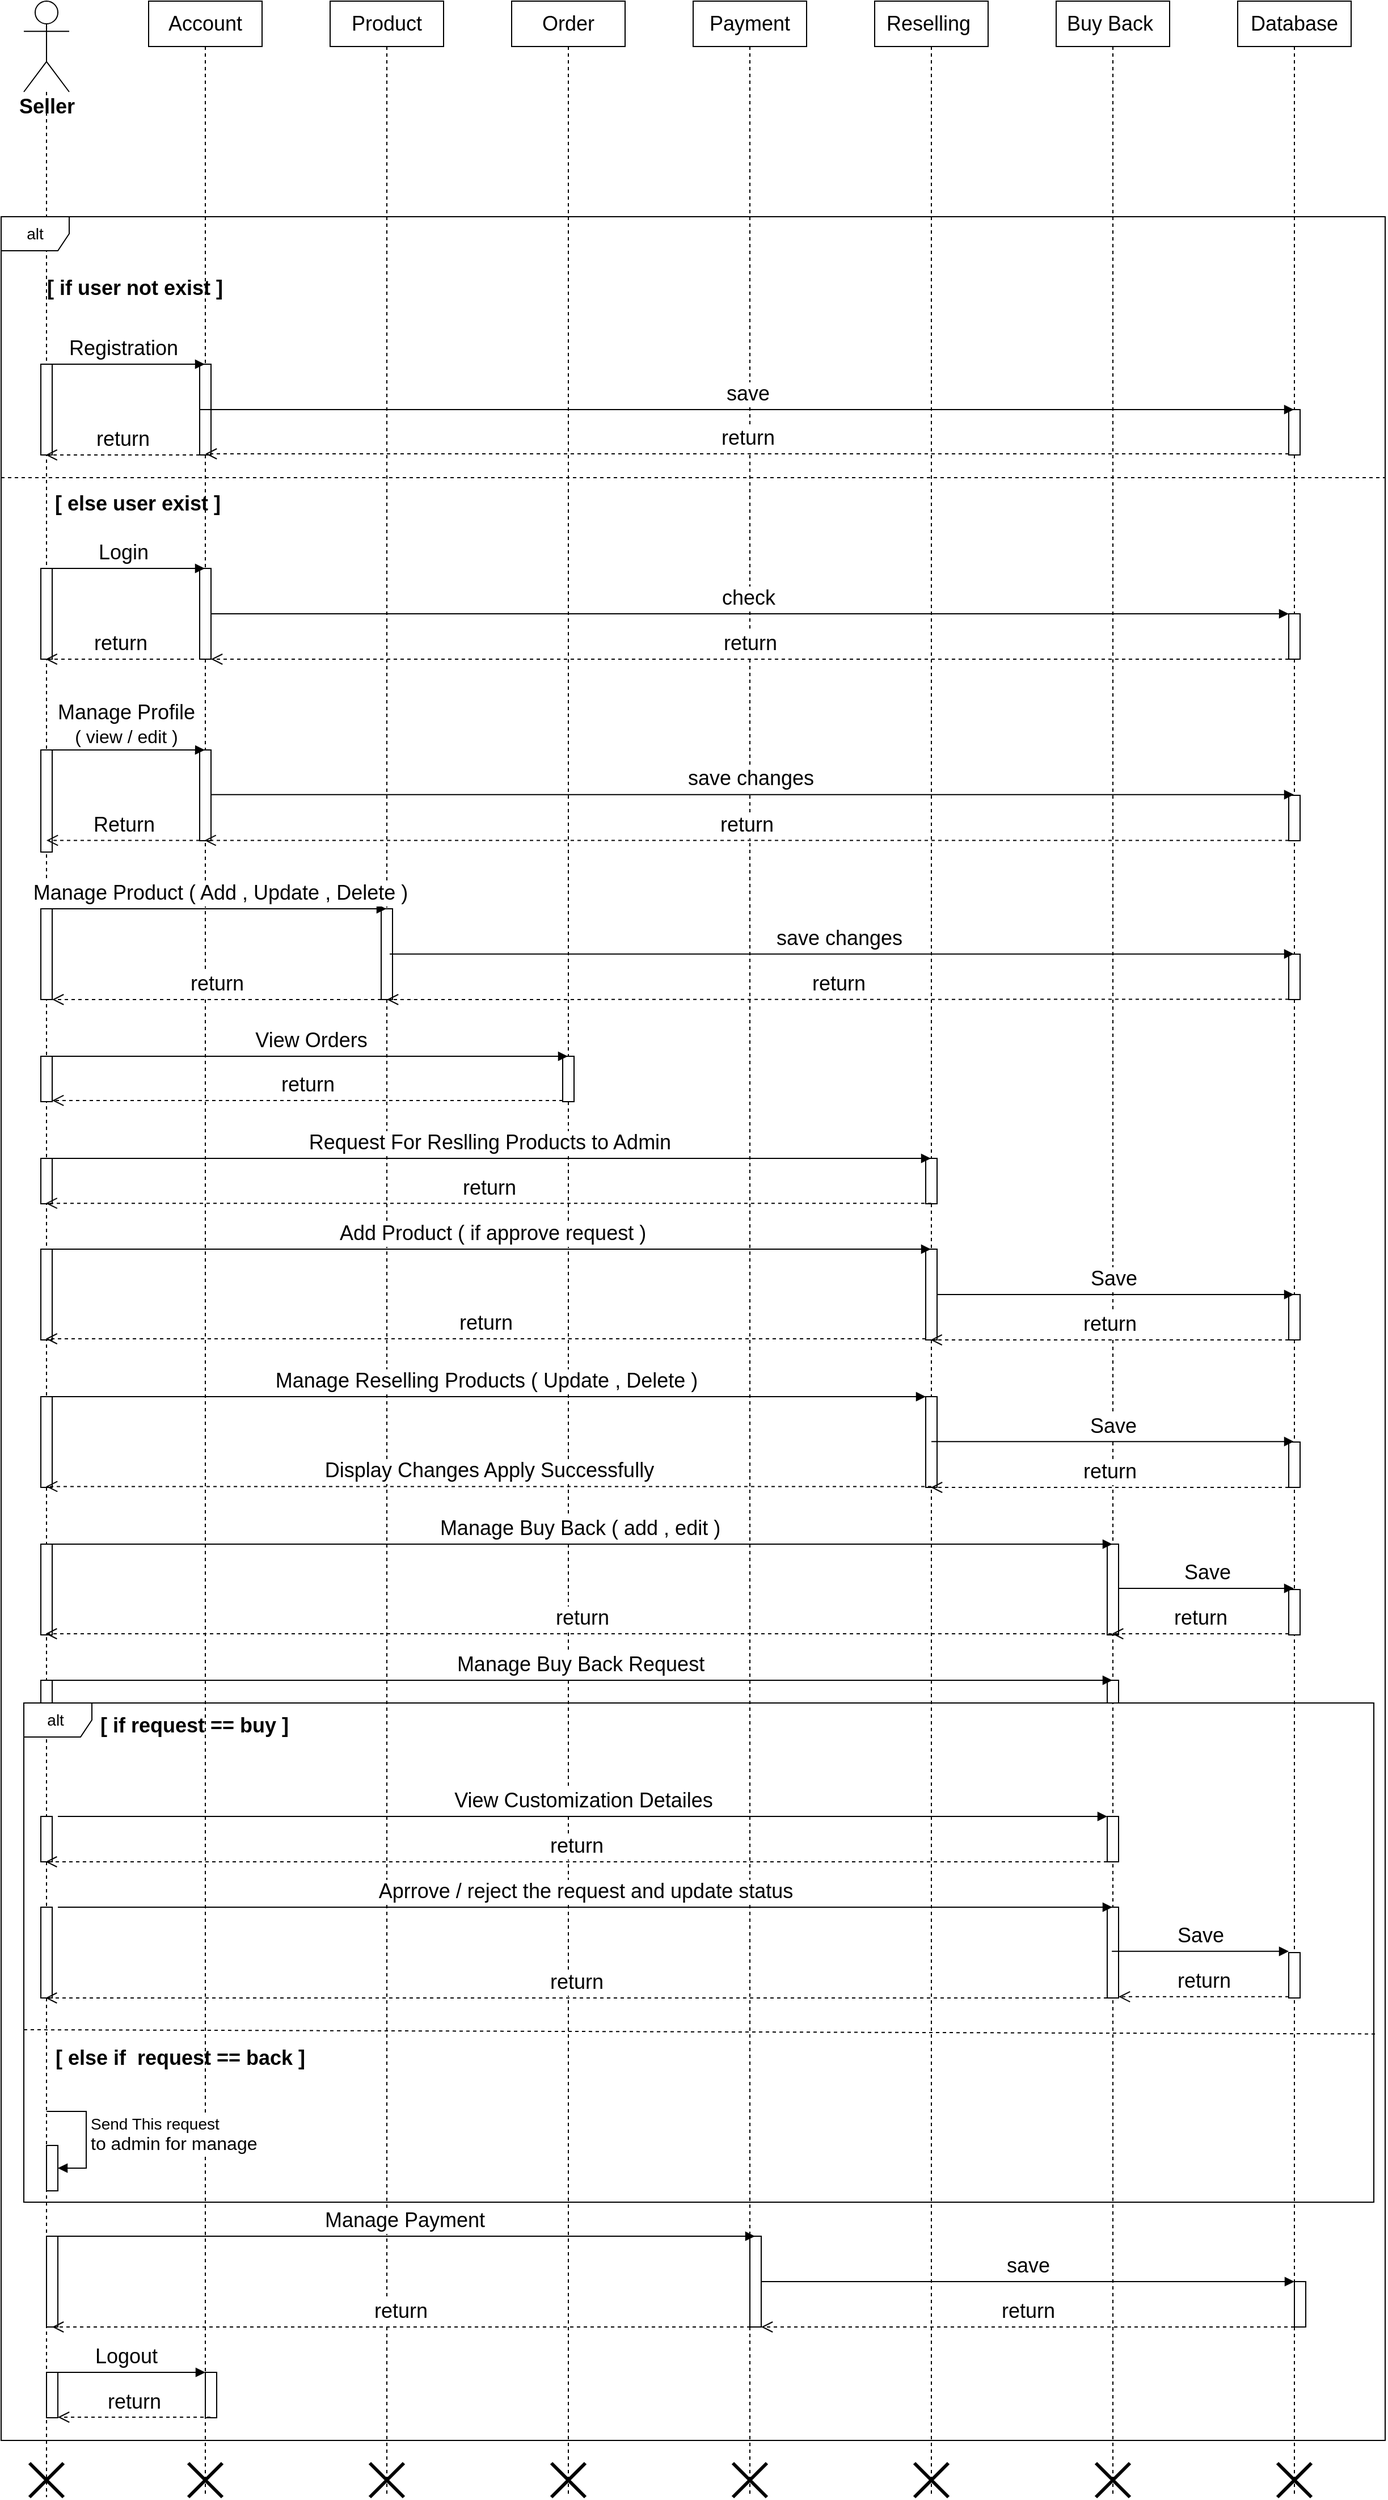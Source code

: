 <mxfile version="24.7.8">
  <diagram name="Page-1" id="-ALyismuMr9pzudCEAen">
    <mxGraphModel dx="1020" dy="496" grid="1" gridSize="10" guides="1" tooltips="1" connect="1" arrows="1" fold="1" page="1" pageScale="1" pageWidth="850" pageHeight="1100" math="0" shadow="0">
      <root>
        <mxCell id="0" />
        <mxCell id="1" parent="0" />
        <mxCell id="G3jogoAw5SwDlib6V-3w-2" value="&lt;font style=&quot;font-size: 18px;&quot;&gt;Account&lt;/font&gt;" style="shape=umlLifeline;perimeter=lifelinePerimeter;whiteSpace=wrap;html=1;container=1;dropTarget=0;collapsible=0;recursiveResize=0;outlineConnect=0;portConstraint=eastwest;newEdgeStyle={&quot;curved&quot;:0,&quot;rounded&quot;:0};" parent="1" vertex="1">
          <mxGeometry x="200" y="240" width="100" height="2200" as="geometry" />
        </mxCell>
        <mxCell id="Ng8NAmU_FJ0zgmwMVsHG-28" value="" style="shape=umlDestroy;whiteSpace=wrap;html=1;strokeWidth=3;targetShapes=umlLifeline;" parent="G3jogoAw5SwDlib6V-3w-2" vertex="1">
          <mxGeometry x="35" y="2170" width="30" height="30" as="geometry" />
        </mxCell>
        <mxCell id="G3jogoAw5SwDlib6V-3w-3" value="&lt;font style=&quot;font-size: 18px;&quot;&gt;Product&lt;/font&gt;" style="shape=umlLifeline;perimeter=lifelinePerimeter;whiteSpace=wrap;html=1;container=1;dropTarget=0;collapsible=0;recursiveResize=0;outlineConnect=0;portConstraint=eastwest;newEdgeStyle={&quot;curved&quot;:0,&quot;rounded&quot;:0};" parent="1" vertex="1">
          <mxGeometry x="360" y="240" width="100" height="2200" as="geometry" />
        </mxCell>
        <mxCell id="G3jogoAw5SwDlib6V-3w-36" value="" style="html=1;points=[[0,0,0,0,5],[0,1,0,0,-5],[1,0,0,0,5],[1,1,0,0,-5]];perimeter=orthogonalPerimeter;outlineConnect=0;targetShapes=umlLifeline;portConstraint=eastwest;newEdgeStyle={&quot;curved&quot;:0,&quot;rounded&quot;:0};" parent="G3jogoAw5SwDlib6V-3w-3" vertex="1">
          <mxGeometry x="45" y="800" width="10" height="80" as="geometry" />
        </mxCell>
        <mxCell id="Ng8NAmU_FJ0zgmwMVsHG-29" value="" style="shape=umlDestroy;whiteSpace=wrap;html=1;strokeWidth=3;targetShapes=umlLifeline;" parent="G3jogoAw5SwDlib6V-3w-3" vertex="1">
          <mxGeometry x="35" y="2170" width="30" height="30" as="geometry" />
        </mxCell>
        <mxCell id="G3jogoAw5SwDlib6V-3w-4" value="&lt;font style=&quot;font-size: 18px;&quot;&gt;Order&lt;/font&gt;" style="shape=umlLifeline;perimeter=lifelinePerimeter;whiteSpace=wrap;html=1;container=1;dropTarget=0;collapsible=0;recursiveResize=0;outlineConnect=0;portConstraint=eastwest;newEdgeStyle={&quot;curved&quot;:0,&quot;rounded&quot;:0};" parent="1" vertex="1">
          <mxGeometry x="520" y="240" width="100" height="2200" as="geometry" />
        </mxCell>
        <mxCell id="Ng8NAmU_FJ0zgmwMVsHG-30" value="" style="shape=umlDestroy;whiteSpace=wrap;html=1;strokeWidth=3;targetShapes=umlLifeline;" parent="G3jogoAw5SwDlib6V-3w-4" vertex="1">
          <mxGeometry x="35" y="2170" width="30" height="30" as="geometry" />
        </mxCell>
        <mxCell id="G3jogoAw5SwDlib6V-3w-5" value="&lt;font style=&quot;font-size: 18px;&quot;&gt;Payment&lt;/font&gt;" style="shape=umlLifeline;perimeter=lifelinePerimeter;whiteSpace=wrap;html=1;container=1;dropTarget=0;collapsible=0;recursiveResize=0;outlineConnect=0;portConstraint=eastwest;newEdgeStyle={&quot;curved&quot;:0,&quot;rounded&quot;:0};" parent="1" vertex="1">
          <mxGeometry x="680" y="240" width="100" height="2200" as="geometry" />
        </mxCell>
        <mxCell id="G3jogoAw5SwDlib6V-3w-60" value="" style="html=1;points=[[0,0,0,0,5],[0,1,0,0,-5],[1,0,0,0,5],[1,1,0,0,-5]];perimeter=orthogonalPerimeter;outlineConnect=0;targetShapes=umlLifeline;portConstraint=eastwest;newEdgeStyle={&quot;curved&quot;:0,&quot;rounded&quot;:0};" parent="G3jogoAw5SwDlib6V-3w-5" vertex="1">
          <mxGeometry x="50" y="1970" width="10" height="80" as="geometry" />
        </mxCell>
        <mxCell id="Ng8NAmU_FJ0zgmwMVsHG-31" value="" style="shape=umlDestroy;whiteSpace=wrap;html=1;strokeWidth=3;targetShapes=umlLifeline;" parent="G3jogoAw5SwDlib6V-3w-5" vertex="1">
          <mxGeometry x="35" y="2170" width="30" height="30" as="geometry" />
        </mxCell>
        <mxCell id="G3jogoAw5SwDlib6V-3w-6" value="&lt;font style=&quot;font-size: 18px;&quot;&gt;Reselling&amp;nbsp;&lt;/font&gt;" style="shape=umlLifeline;perimeter=lifelinePerimeter;whiteSpace=wrap;html=1;container=1;dropTarget=0;collapsible=0;recursiveResize=0;outlineConnect=0;portConstraint=eastwest;newEdgeStyle={&quot;curved&quot;:0,&quot;rounded&quot;:0};" parent="1" vertex="1">
          <mxGeometry x="840" y="240" width="100" height="2200" as="geometry" />
        </mxCell>
        <mxCell id="G3jogoAw5SwDlib6V-3w-47" value="" style="html=1;points=[[0,0,0,0,5],[0,1,0,0,-5],[1,0,0,0,5],[1,1,0,0,-5]];perimeter=orthogonalPerimeter;outlineConnect=0;targetShapes=umlLifeline;portConstraint=eastwest;newEdgeStyle={&quot;curved&quot;:0,&quot;rounded&quot;:0};" parent="G3jogoAw5SwDlib6V-3w-6" vertex="1">
          <mxGeometry x="45" y="1020" width="10" height="40" as="geometry" />
        </mxCell>
        <mxCell id="G3jogoAw5SwDlib6V-3w-53" value="" style="html=1;points=[[0,0,0,0,5],[0,1,0,0,-5],[1,0,0,0,5],[1,1,0,0,-5]];perimeter=orthogonalPerimeter;outlineConnect=0;targetShapes=umlLifeline;portConstraint=eastwest;newEdgeStyle={&quot;curved&quot;:0,&quot;rounded&quot;:0};" parent="G3jogoAw5SwDlib6V-3w-6" vertex="1">
          <mxGeometry x="45" y="1230" width="10" height="80" as="geometry" />
        </mxCell>
        <mxCell id="Ng8NAmU_FJ0zgmwMVsHG-32" value="" style="shape=umlDestroy;whiteSpace=wrap;html=1;strokeWidth=3;targetShapes=umlLifeline;" parent="G3jogoAw5SwDlib6V-3w-6" vertex="1">
          <mxGeometry x="35" y="2170" width="30" height="30" as="geometry" />
        </mxCell>
        <mxCell id="G3jogoAw5SwDlib6V-3w-7" value="&lt;font style=&quot;font-size: 18px;&quot;&gt;Buy Back&amp;nbsp;&lt;/font&gt;" style="shape=umlLifeline;perimeter=lifelinePerimeter;whiteSpace=wrap;html=1;container=1;dropTarget=0;collapsible=0;recursiveResize=0;outlineConnect=0;portConstraint=eastwest;newEdgeStyle={&quot;curved&quot;:0,&quot;rounded&quot;:0};" parent="1" vertex="1">
          <mxGeometry x="1000" y="240" width="100" height="2200" as="geometry" />
        </mxCell>
        <mxCell id="Ng8NAmU_FJ0zgmwMVsHG-33" value="" style="shape=umlDestroy;whiteSpace=wrap;html=1;strokeWidth=3;targetShapes=umlLifeline;" parent="G3jogoAw5SwDlib6V-3w-7" vertex="1">
          <mxGeometry x="35" y="2170" width="30" height="30" as="geometry" />
        </mxCell>
        <mxCell id="G3jogoAw5SwDlib6V-3w-8" value="&lt;font style=&quot;font-size: 18px;&quot;&gt;Database&lt;/font&gt;" style="shape=umlLifeline;perimeter=lifelinePerimeter;whiteSpace=wrap;html=1;container=1;dropTarget=0;collapsible=0;recursiveResize=0;outlineConnect=0;portConstraint=eastwest;newEdgeStyle={&quot;curved&quot;:0,&quot;rounded&quot;:0};" parent="1" vertex="1">
          <mxGeometry x="1160" y="240" width="100" height="2200" as="geometry" />
        </mxCell>
        <mxCell id="G3jogoAw5SwDlib6V-3w-24" value="" style="html=1;points=[[0,0,0,0,5],[0,1,0,0,-5],[1,0,0,0,5],[1,1,0,0,-5]];perimeter=orthogonalPerimeter;outlineConnect=0;targetShapes=umlLifeline;portConstraint=eastwest;newEdgeStyle={&quot;curved&quot;:0,&quot;rounded&quot;:0};" parent="G3jogoAw5SwDlib6V-3w-8" vertex="1">
          <mxGeometry x="45" y="540" width="10" height="40" as="geometry" />
        </mxCell>
        <mxCell id="Ng8NAmU_FJ0zgmwMVsHG-34" value="" style="shape=umlDestroy;whiteSpace=wrap;html=1;strokeWidth=3;targetShapes=umlLifeline;" parent="G3jogoAw5SwDlib6V-3w-8" vertex="1">
          <mxGeometry x="35" y="2170" width="30" height="30" as="geometry" />
        </mxCell>
        <mxCell id="G3jogoAw5SwDlib6V-3w-10" value="" style="shape=umlLifeline;perimeter=lifelinePerimeter;whiteSpace=wrap;html=1;container=1;dropTarget=0;collapsible=0;recursiveResize=0;outlineConnect=0;portConstraint=eastwest;newEdgeStyle={&quot;curved&quot;:0,&quot;rounded&quot;:0};participant=umlActor;size=80;" parent="1" vertex="1">
          <mxGeometry x="90" y="240" width="40" height="2200" as="geometry" />
        </mxCell>
        <mxCell id="G3jogoAw5SwDlib6V-3w-14" value="" style="html=1;points=[[0,0,0,0,5],[0,1,0,0,-5],[1,0,0,0,5],[1,1,0,0,-5]];perimeter=orthogonalPerimeter;outlineConnect=0;targetShapes=umlLifeline;portConstraint=eastwest;newEdgeStyle={&quot;curved&quot;:0,&quot;rounded&quot;:0};" parent="G3jogoAw5SwDlib6V-3w-10" vertex="1">
          <mxGeometry x="15" y="320" width="10" height="80" as="geometry" />
        </mxCell>
        <mxCell id="G3jogoAw5SwDlib6V-3w-21" value="" style="html=1;points=[[0,0,0,0,5],[0,1,0,0,-5],[1,0,0,0,5],[1,1,0,0,-5]];perimeter=orthogonalPerimeter;outlineConnect=0;targetShapes=umlLifeline;portConstraint=eastwest;newEdgeStyle={&quot;curved&quot;:0,&quot;rounded&quot;:0};" parent="G3jogoAw5SwDlib6V-3w-10" vertex="1">
          <mxGeometry x="15" y="500" width="10" height="80" as="geometry" />
        </mxCell>
        <mxCell id="G3jogoAw5SwDlib6V-3w-27" value="" style="html=1;points=[[0,0,0,0,5],[0,1,0,0,-5],[1,0,0,0,5],[1,1,0,0,-5]];perimeter=orthogonalPerimeter;outlineConnect=0;targetShapes=umlLifeline;portConstraint=eastwest;newEdgeStyle={&quot;curved&quot;:0,&quot;rounded&quot;:0};" parent="G3jogoAw5SwDlib6V-3w-10" vertex="1">
          <mxGeometry x="15" y="660" width="10" height="90" as="geometry" />
        </mxCell>
        <mxCell id="G3jogoAw5SwDlib6V-3w-59" value="" style="html=1;points=[[0,0,0,0,5],[0,1,0,0,-5],[1,0,0,0,5],[1,1,0,0,-5]];perimeter=orthogonalPerimeter;outlineConnect=0;targetShapes=umlLifeline;portConstraint=eastwest;newEdgeStyle={&quot;curved&quot;:0,&quot;rounded&quot;:0};" parent="G3jogoAw5SwDlib6V-3w-10" vertex="1">
          <mxGeometry x="20" y="1970" width="10" height="80" as="geometry" />
        </mxCell>
        <mxCell id="Ng8NAmU_FJ0zgmwMVsHG-20" value="" style="html=1;points=[[0,0,0,0,5],[0,1,0,0,-5],[1,0,0,0,5],[1,1,0,0,-5]];perimeter=orthogonalPerimeter;outlineConnect=0;targetShapes=umlLifeline;portConstraint=eastwest;newEdgeStyle={&quot;curved&quot;:0,&quot;rounded&quot;:0};" parent="G3jogoAw5SwDlib6V-3w-10" vertex="1">
          <mxGeometry x="20" y="1890" width="10" height="40" as="geometry" />
        </mxCell>
        <mxCell id="Ng8NAmU_FJ0zgmwMVsHG-21" value="&lt;font style=&quot;font-size: 14px;&quot;&gt;Send This request&amp;nbsp;&lt;/font&gt;&lt;div&gt;&lt;font size=&quot;3&quot;&gt;to admin for manage&amp;nbsp;&lt;/font&gt;&lt;/div&gt;" style="html=1;align=left;spacingLeft=2;endArrow=block;rounded=0;edgeStyle=orthogonalEdgeStyle;curved=0;rounded=0;" parent="G3jogoAw5SwDlib6V-3w-10" source="G3jogoAw5SwDlib6V-3w-10" target="Ng8NAmU_FJ0zgmwMVsHG-20" edge="1">
          <mxGeometry relative="1" as="geometry">
            <mxPoint x="25" y="1830" as="sourcePoint" />
            <Array as="points">
              <mxPoint x="55" y="1860" />
              <mxPoint x="55" y="1910" />
            </Array>
          </mxGeometry>
        </mxCell>
        <mxCell id="Ng8NAmU_FJ0zgmwMVsHG-27" value="" style="shape=umlDestroy;whiteSpace=wrap;html=1;strokeWidth=3;targetShapes=umlLifeline;" parent="G3jogoAw5SwDlib6V-3w-10" vertex="1">
          <mxGeometry x="5" y="2170" width="30" height="30" as="geometry" />
        </mxCell>
        <mxCell id="G3jogoAw5SwDlib6V-3w-11" value="&lt;font style=&quot;font-size: 18px;&quot;&gt;Seller&lt;/font&gt;" style="text;align=center;fontStyle=1;verticalAlign=middle;spacingLeft=3;spacingRight=3;strokeColor=none;rotatable=0;points=[[0,0.5],[1,0.5]];portConstraint=eastwest;html=1;" parent="1" vertex="1">
          <mxGeometry x="70" y="320" width="80" height="26" as="geometry" />
        </mxCell>
        <mxCell id="G3jogoAw5SwDlib6V-3w-12" value="&lt;font style=&quot;font-size: 14px;&quot;&gt;alt&lt;/font&gt;" style="shape=umlFrame;whiteSpace=wrap;html=1;pointerEvents=0;" parent="1" vertex="1">
          <mxGeometry x="70" y="430" width="1220" height="1960" as="geometry" />
        </mxCell>
        <mxCell id="G3jogoAw5SwDlib6V-3w-13" value="&lt;font style=&quot;font-size: 18px;&quot;&gt;[ if user not exist ]&amp;nbsp;&lt;/font&gt;" style="text;align=center;fontStyle=1;verticalAlign=middle;spacingLeft=3;spacingRight=3;strokeColor=none;rotatable=0;points=[[0,0.5],[1,0.5]];portConstraint=eastwest;html=1;" parent="1" vertex="1">
          <mxGeometry x="150" y="480" width="80" height="26" as="geometry" />
        </mxCell>
        <mxCell id="G3jogoAw5SwDlib6V-3w-15" value="" style="html=1;points=[[0,0,0,0,5],[0,1,0,0,-5],[1,0,0,0,5],[1,1,0,0,-5]];perimeter=orthogonalPerimeter;outlineConnect=0;targetShapes=umlLifeline;portConstraint=eastwest;newEdgeStyle={&quot;curved&quot;:0,&quot;rounded&quot;:0};" parent="1" vertex="1">
          <mxGeometry x="245" y="560" width="10" height="80" as="geometry" />
        </mxCell>
        <mxCell id="G3jogoAw5SwDlib6V-3w-16" value="&lt;font style=&quot;font-size: 18px;&quot;&gt;Registration&amp;nbsp;&lt;/font&gt;" style="html=1;verticalAlign=bottom;endArrow=block;curved=0;rounded=0;" parent="1" edge="1">
          <mxGeometry width="80" relative="1" as="geometry">
            <mxPoint x="110" y="560" as="sourcePoint" />
            <mxPoint x="249.5" y="560" as="targetPoint" />
          </mxGeometry>
        </mxCell>
        <mxCell id="G3jogoAw5SwDlib6V-3w-17" value="" style="html=1;points=[[0,0,0,0,5],[0,1,0,0,-5],[1,0,0,0,5],[1,1,0,0,-5]];perimeter=orthogonalPerimeter;outlineConnect=0;targetShapes=umlLifeline;portConstraint=eastwest;newEdgeStyle={&quot;curved&quot;:0,&quot;rounded&quot;:0};" parent="1" vertex="1">
          <mxGeometry x="1205" y="600" width="10" height="40" as="geometry" />
        </mxCell>
        <mxCell id="G3jogoAw5SwDlib6V-3w-18" value="&lt;font style=&quot;font-size: 18px;&quot;&gt;save&lt;/font&gt;" style="html=1;verticalAlign=bottom;endArrow=block;curved=0;rounded=0;" parent="1" edge="1">
          <mxGeometry width="80" relative="1" as="geometry">
            <mxPoint x="245" y="600" as="sourcePoint" />
            <mxPoint x="1209.5" y="600" as="targetPoint" />
          </mxGeometry>
        </mxCell>
        <mxCell id="G3jogoAw5SwDlib6V-3w-19" value="&lt;font style=&quot;font-size: 18px;&quot;&gt;return&lt;/font&gt;" style="html=1;verticalAlign=bottom;endArrow=open;dashed=1;endSize=8;curved=0;rounded=0;" parent="1" edge="1">
          <mxGeometry relative="1" as="geometry">
            <mxPoint x="1205" y="638.95" as="sourcePoint" />
            <mxPoint x="250" y="639" as="targetPoint" />
          </mxGeometry>
        </mxCell>
        <mxCell id="G3jogoAw5SwDlib6V-3w-20" value="&lt;font style=&quot;font-size: 18px;&quot;&gt;[ else user exist ]&lt;/font&gt;" style="text;align=center;fontStyle=1;verticalAlign=middle;spacingLeft=3;spacingRight=3;strokeColor=none;rotatable=0;points=[[0,0.5],[1,0.5]];portConstraint=eastwest;html=1;" parent="1" vertex="1">
          <mxGeometry x="150" y="670" width="80" height="26" as="geometry" />
        </mxCell>
        <mxCell id="G3jogoAw5SwDlib6V-3w-22" value="" style="html=1;points=[[0,0,0,0,5],[0,1,0,0,-5],[1,0,0,0,5],[1,1,0,0,-5]];perimeter=orthogonalPerimeter;outlineConnect=0;targetShapes=umlLifeline;portConstraint=eastwest;newEdgeStyle={&quot;curved&quot;:0,&quot;rounded&quot;:0};" parent="1" vertex="1">
          <mxGeometry x="245" y="740" width="10" height="80" as="geometry" />
        </mxCell>
        <mxCell id="G3jogoAw5SwDlib6V-3w-23" value="&lt;font style=&quot;font-size: 18px;&quot;&gt;Login&amp;nbsp;&lt;/font&gt;" style="html=1;verticalAlign=bottom;endArrow=block;curved=0;rounded=0;" parent="1" edge="1">
          <mxGeometry width="80" relative="1" as="geometry">
            <mxPoint x="110" y="740" as="sourcePoint" />
            <mxPoint x="249.5" y="740" as="targetPoint" />
          </mxGeometry>
        </mxCell>
        <mxCell id="G3jogoAw5SwDlib6V-3w-25" value="&lt;font style=&quot;font-size: 18px;&quot;&gt;check&lt;/font&gt;&amp;nbsp;" style="html=1;verticalAlign=bottom;endArrow=block;curved=0;rounded=0;" parent="1" target="G3jogoAw5SwDlib6V-3w-24" edge="1">
          <mxGeometry width="80" relative="1" as="geometry">
            <mxPoint x="255" y="780" as="sourcePoint" />
            <mxPoint x="335" y="780" as="targetPoint" />
          </mxGeometry>
        </mxCell>
        <mxCell id="G3jogoAw5SwDlib6V-3w-26" value="&lt;font style=&quot;font-size: 18px;&quot;&gt;return&lt;/font&gt;" style="html=1;verticalAlign=bottom;endArrow=open;dashed=1;endSize=8;curved=0;rounded=0;" parent="1" edge="1">
          <mxGeometry relative="1" as="geometry">
            <mxPoint x="1205" y="820" as="sourcePoint" />
            <mxPoint x="255" y="820" as="targetPoint" />
          </mxGeometry>
        </mxCell>
        <mxCell id="G3jogoAw5SwDlib6V-3w-28" value="" style="html=1;points=[[0,0,0,0,5],[0,1,0,0,-5],[1,0,0,0,5],[1,1,0,0,-5]];perimeter=orthogonalPerimeter;outlineConnect=0;targetShapes=umlLifeline;portConstraint=eastwest;newEdgeStyle={&quot;curved&quot;:0,&quot;rounded&quot;:0};" parent="1" vertex="1">
          <mxGeometry x="245" y="900" width="10" height="80" as="geometry" />
        </mxCell>
        <mxCell id="G3jogoAw5SwDlib6V-3w-29" value="&lt;font style=&quot;font-size: 18px;&quot;&gt;Manage Profile&lt;/font&gt;&lt;div&gt;&lt;font size=&quot;3&quot;&gt;( view / edit )&lt;/font&gt;&lt;/div&gt;" style="html=1;verticalAlign=bottom;endArrow=block;curved=0;rounded=0;" parent="1" edge="1">
          <mxGeometry x="-0.001" width="80" relative="1" as="geometry">
            <mxPoint x="110" y="900" as="sourcePoint" />
            <mxPoint x="249.5" y="900" as="targetPoint" />
            <mxPoint as="offset" />
          </mxGeometry>
        </mxCell>
        <mxCell id="G3jogoAw5SwDlib6V-3w-30" value="" style="html=1;points=[[0,0,0,0,5],[0,1,0,0,-5],[1,0,0,0,5],[1,1,0,0,-5]];perimeter=orthogonalPerimeter;outlineConnect=0;targetShapes=umlLifeline;portConstraint=eastwest;newEdgeStyle={&quot;curved&quot;:0,&quot;rounded&quot;:0};" parent="1" vertex="1">
          <mxGeometry x="1205" y="940" width="10" height="40" as="geometry" />
        </mxCell>
        <mxCell id="G3jogoAw5SwDlib6V-3w-31" value="&lt;font style=&quot;font-size: 18px;&quot;&gt;save changes&amp;nbsp;&lt;/font&gt;" style="html=1;verticalAlign=bottom;endArrow=block;curved=0;rounded=0;" parent="1" edge="1">
          <mxGeometry width="80" relative="1" as="geometry">
            <mxPoint x="255" y="939.43" as="sourcePoint" />
            <mxPoint x="1209.5" y="939.43" as="targetPoint" />
          </mxGeometry>
        </mxCell>
        <mxCell id="G3jogoAw5SwDlib6V-3w-32" value="&lt;font style=&quot;font-size: 18px;&quot;&gt;return&lt;/font&gt;" style="html=1;verticalAlign=bottom;endArrow=open;dashed=1;endSize=8;curved=0;rounded=0;" parent="1" edge="1">
          <mxGeometry relative="1" as="geometry">
            <mxPoint x="1205" y="979.71" as="sourcePoint" />
            <mxPoint x="249.25" y="979.71" as="targetPoint" />
          </mxGeometry>
        </mxCell>
        <mxCell id="G3jogoAw5SwDlib6V-3w-33" value="&lt;font style=&quot;font-size: 18px;&quot;&gt;Return&lt;/font&gt;" style="html=1;verticalAlign=bottom;endArrow=open;dashed=1;endSize=8;curved=0;rounded=0;" parent="1" source="G3jogoAw5SwDlib6V-3w-28" edge="1">
          <mxGeometry relative="1" as="geometry">
            <mxPoint x="190" y="979.71" as="sourcePoint" />
            <mxPoint x="110" y="979.71" as="targetPoint" />
          </mxGeometry>
        </mxCell>
        <mxCell id="G3jogoAw5SwDlib6V-3w-35" value="" style="html=1;points=[[0,0,0,0,5],[0,1,0,0,-5],[1,0,0,0,5],[1,1,0,0,-5]];perimeter=orthogonalPerimeter;outlineConnect=0;targetShapes=umlLifeline;portConstraint=eastwest;newEdgeStyle={&quot;curved&quot;:0,&quot;rounded&quot;:0};" parent="1" vertex="1">
          <mxGeometry x="105" y="1040" width="10" height="80" as="geometry" />
        </mxCell>
        <mxCell id="G3jogoAw5SwDlib6V-3w-37" value="&lt;font style=&quot;font-size: 18px;&quot;&gt;Manage Product ( Add , Update , Delete )&lt;/font&gt;" style="html=1;verticalAlign=bottom;endArrow=block;curved=0;rounded=0;" parent="1" edge="1">
          <mxGeometry width="80" relative="1" as="geometry">
            <mxPoint x="115" y="1040" as="sourcePoint" />
            <mxPoint x="409.5" y="1040" as="targetPoint" />
          </mxGeometry>
        </mxCell>
        <mxCell id="G3jogoAw5SwDlib6V-3w-38" value="" style="html=1;points=[[0,0,0,0,5],[0,1,0,0,-5],[1,0,0,0,5],[1,1,0,0,-5]];perimeter=orthogonalPerimeter;outlineConnect=0;targetShapes=umlLifeline;portConstraint=eastwest;newEdgeStyle={&quot;curved&quot;:0,&quot;rounded&quot;:0};" parent="1" vertex="1">
          <mxGeometry x="1205" y="1080" width="10" height="40" as="geometry" />
        </mxCell>
        <mxCell id="G3jogoAw5SwDlib6V-3w-39" value="&lt;font style=&quot;font-size: 18px;&quot;&gt;save changes&amp;nbsp;&lt;/font&gt;" style="html=1;verticalAlign=bottom;endArrow=block;curved=0;rounded=0;" parent="1" edge="1">
          <mxGeometry width="80" relative="1" as="geometry">
            <mxPoint x="412.5" y="1079.86" as="sourcePoint" />
            <mxPoint x="1209.5" y="1079.86" as="targetPoint" />
          </mxGeometry>
        </mxCell>
        <mxCell id="G3jogoAw5SwDlib6V-3w-40" value="&lt;font style=&quot;font-size: 18px;&quot;&gt;return&lt;/font&gt;" style="html=1;verticalAlign=bottom;endArrow=open;dashed=1;endSize=8;curved=0;rounded=0;" parent="1" edge="1">
          <mxGeometry relative="1" as="geometry">
            <mxPoint x="1205" y="1119.71" as="sourcePoint" />
            <mxPoint x="410" y="1120" as="targetPoint" />
          </mxGeometry>
        </mxCell>
        <mxCell id="G3jogoAw5SwDlib6V-3w-41" value="&lt;font style=&quot;font-size: 18px;&quot;&gt;return&lt;/font&gt;" style="html=1;verticalAlign=bottom;endArrow=open;dashed=1;endSize=8;curved=0;rounded=0;" parent="1" source="G3jogoAw5SwDlib6V-3w-36" edge="1">
          <mxGeometry relative="1" as="geometry">
            <mxPoint x="250" y="1120.29" as="sourcePoint" />
            <mxPoint x="115" y="1120" as="targetPoint" />
          </mxGeometry>
        </mxCell>
        <mxCell id="G3jogoAw5SwDlib6V-3w-42" value="" style="html=1;points=[[0,0,0,0,5],[0,1,0,0,-5],[1,0,0,0,5],[1,1,0,0,-5]];perimeter=orthogonalPerimeter;outlineConnect=0;targetShapes=umlLifeline;portConstraint=eastwest;newEdgeStyle={&quot;curved&quot;:0,&quot;rounded&quot;:0};" parent="1" vertex="1">
          <mxGeometry x="105" y="1170" width="10" height="40" as="geometry" />
        </mxCell>
        <mxCell id="G3jogoAw5SwDlib6V-3w-43" value="" style="html=1;points=[[0,0,0,0,5],[0,1,0,0,-5],[1,0,0,0,5],[1,1,0,0,-5]];perimeter=orthogonalPerimeter;outlineConnect=0;targetShapes=umlLifeline;portConstraint=eastwest;newEdgeStyle={&quot;curved&quot;:0,&quot;rounded&quot;:0};" parent="1" vertex="1">
          <mxGeometry x="565" y="1170" width="10" height="40" as="geometry" />
        </mxCell>
        <mxCell id="G3jogoAw5SwDlib6V-3w-44" value="&lt;font style=&quot;font-size: 18px;&quot;&gt;View Orders&lt;/font&gt;" style="html=1;verticalAlign=bottom;endArrow=block;curved=0;rounded=0;" parent="1" edge="1">
          <mxGeometry width="80" relative="1" as="geometry">
            <mxPoint x="115" y="1170" as="sourcePoint" />
            <mxPoint x="569.5" y="1170" as="targetPoint" />
          </mxGeometry>
        </mxCell>
        <mxCell id="G3jogoAw5SwDlib6V-3w-45" value="&lt;font style=&quot;font-size: 18px;&quot;&gt;return&lt;/font&gt;" style="html=1;verticalAlign=bottom;endArrow=open;dashed=1;endSize=8;curved=0;rounded=0;" parent="1" source="G3jogoAw5SwDlib6V-3w-43" edge="1">
          <mxGeometry relative="1" as="geometry">
            <mxPoint x="195" y="1208.95" as="sourcePoint" />
            <mxPoint x="115" y="1208.95" as="targetPoint" />
          </mxGeometry>
        </mxCell>
        <mxCell id="G3jogoAw5SwDlib6V-3w-46" value="" style="html=1;points=[[0,0,0,0,5],[0,1,0,0,-5],[1,0,0,0,5],[1,1,0,0,-5]];perimeter=orthogonalPerimeter;outlineConnect=0;targetShapes=umlLifeline;portConstraint=eastwest;newEdgeStyle={&quot;curved&quot;:0,&quot;rounded&quot;:0};" parent="1" vertex="1">
          <mxGeometry x="105" y="1260" width="10" height="40" as="geometry" />
        </mxCell>
        <mxCell id="G3jogoAw5SwDlib6V-3w-48" value="&lt;font style=&quot;font-size: 18px;&quot;&gt;Request For Reslling Products to Admin&amp;nbsp;&lt;/font&gt;" style="html=1;verticalAlign=bottom;endArrow=block;curved=0;rounded=0;" parent="1" edge="1">
          <mxGeometry width="80" relative="1" as="geometry">
            <mxPoint x="115" y="1260" as="sourcePoint" />
            <mxPoint x="889.5" y="1260" as="targetPoint" />
          </mxGeometry>
        </mxCell>
        <mxCell id="G3jogoAw5SwDlib6V-3w-50" value="&lt;font style=&quot;font-size: 18px;&quot;&gt;return&lt;/font&gt;" style="html=1;verticalAlign=bottom;endArrow=open;dashed=1;endSize=8;curved=0;rounded=0;" parent="1" edge="1">
          <mxGeometry relative="1" as="geometry">
            <mxPoint x="890" y="1299.6" as="sourcePoint" />
            <mxPoint x="109.25" y="1299.6" as="targetPoint" />
          </mxGeometry>
        </mxCell>
        <mxCell id="G3jogoAw5SwDlib6V-3w-52" value="" style="html=1;points=[[0,0,0,0,5],[0,1,0,0,-5],[1,0,0,0,5],[1,1,0,0,-5]];perimeter=orthogonalPerimeter;outlineConnect=0;targetShapes=umlLifeline;portConstraint=eastwest;newEdgeStyle={&quot;curved&quot;:0,&quot;rounded&quot;:0};" parent="1" vertex="1">
          <mxGeometry x="105" y="1470" width="10" height="80" as="geometry" />
        </mxCell>
        <mxCell id="G3jogoAw5SwDlib6V-3w-54" value="&lt;font style=&quot;font-size: 18px;&quot;&gt;Manage Reselling Products ( Update , Delete )&amp;nbsp;&lt;/font&gt;" style="html=1;verticalAlign=bottom;endArrow=block;curved=0;rounded=0;" parent="1" target="G3jogoAw5SwDlib6V-3w-53" edge="1">
          <mxGeometry width="80" relative="1" as="geometry">
            <mxPoint x="115" y="1470" as="sourcePoint" />
            <mxPoint x="195" y="1470" as="targetPoint" />
          </mxGeometry>
        </mxCell>
        <mxCell id="G3jogoAw5SwDlib6V-3w-55" value="" style="html=1;points=[[0,0,0,0,5],[0,1,0,0,-5],[1,0,0,0,5],[1,1,0,0,-5]];perimeter=orthogonalPerimeter;outlineConnect=0;targetShapes=umlLifeline;portConstraint=eastwest;newEdgeStyle={&quot;curved&quot;:0,&quot;rounded&quot;:0};" parent="1" vertex="1">
          <mxGeometry x="1205" y="1510" width="10" height="40" as="geometry" />
        </mxCell>
        <mxCell id="G3jogoAw5SwDlib6V-3w-56" value="&lt;font style=&quot;font-size: 18px;&quot;&gt;Save&lt;/font&gt;" style="html=1;verticalAlign=bottom;endArrow=block;curved=0;rounded=0;" parent="1" edge="1">
          <mxGeometry width="80" relative="1" as="geometry">
            <mxPoint x="890" y="1509.6" as="sourcePoint" />
            <mxPoint x="1209.5" y="1509.6" as="targetPoint" />
          </mxGeometry>
        </mxCell>
        <mxCell id="G3jogoAw5SwDlib6V-3w-57" value="&lt;font style=&quot;font-size: 18px;&quot;&gt;return&lt;/font&gt;" style="html=1;verticalAlign=bottom;endArrow=open;dashed=1;endSize=8;curved=0;rounded=0;" parent="1" edge="1">
          <mxGeometry relative="1" as="geometry">
            <mxPoint x="1205" y="1550" as="sourcePoint" />
            <mxPoint x="889.5" y="1550" as="targetPoint" />
          </mxGeometry>
        </mxCell>
        <mxCell id="G3jogoAw5SwDlib6V-3w-58" value="&lt;font style=&quot;font-size: 18px;&quot;&gt;Display Changes Apply Successfully&lt;/font&gt;" style="html=1;verticalAlign=bottom;endArrow=open;dashed=1;endSize=8;curved=0;rounded=0;" parent="1" edge="1">
          <mxGeometry relative="1" as="geometry">
            <mxPoint x="890" y="1549.2" as="sourcePoint" />
            <mxPoint x="109.5" y="1549.2" as="targetPoint" />
          </mxGeometry>
        </mxCell>
        <mxCell id="G3jogoAw5SwDlib6V-3w-61" value="&lt;font style=&quot;font-size: 18px;&quot;&gt;Manage Payment&amp;nbsp;&lt;/font&gt;" style="html=1;verticalAlign=bottom;endArrow=block;curved=0;rounded=0;" parent="1" edge="1">
          <mxGeometry width="80" relative="1" as="geometry">
            <mxPoint x="120" y="2210" as="sourcePoint" />
            <mxPoint x="734.5" y="2210" as="targetPoint" />
          </mxGeometry>
        </mxCell>
        <mxCell id="G3jogoAw5SwDlib6V-3w-64" value="&lt;font style=&quot;font-size: 18px;&quot;&gt;return&lt;/font&gt;" style="html=1;verticalAlign=bottom;endArrow=open;dashed=1;endSize=8;curved=0;rounded=0;" parent="1" edge="1">
          <mxGeometry relative="1" as="geometry">
            <mxPoint x="730.5" y="2290" as="sourcePoint" />
            <mxPoint x="115" y="2290" as="targetPoint" />
          </mxGeometry>
        </mxCell>
        <mxCell id="G3jogoAw5SwDlib6V-3w-74" value="" style="html=1;points=[[0,0,0,0,5],[0,1,0,0,-5],[1,0,0,0,5],[1,1,0,0,-5]];perimeter=orthogonalPerimeter;outlineConnect=0;targetShapes=umlLifeline;portConstraint=eastwest;newEdgeStyle={&quot;curved&quot;:0,&quot;rounded&quot;:0};" parent="1" vertex="1">
          <mxGeometry x="110" y="2330" width="10" height="40" as="geometry" />
        </mxCell>
        <mxCell id="G3jogoAw5SwDlib6V-3w-75" value="" style="html=1;points=[[0,0,0,0,5],[0,1,0,0,-5],[1,0,0,0,5],[1,1,0,0,-5]];perimeter=orthogonalPerimeter;outlineConnect=0;targetShapes=umlLifeline;portConstraint=eastwest;newEdgeStyle={&quot;curved&quot;:0,&quot;rounded&quot;:0};" parent="1" vertex="1">
          <mxGeometry x="250" y="2330" width="10" height="40" as="geometry" />
        </mxCell>
        <mxCell id="G3jogoAw5SwDlib6V-3w-76" value="&lt;font style=&quot;font-size: 18px;&quot;&gt;Logout&lt;/font&gt;" style="html=1;verticalAlign=bottom;endArrow=block;curved=0;rounded=0;" parent="1" target="G3jogoAw5SwDlib6V-3w-75" edge="1">
          <mxGeometry width="80" relative="1" as="geometry">
            <mxPoint x="110" y="2330" as="sourcePoint" />
            <mxPoint x="239.5" y="2330" as="targetPoint" />
          </mxGeometry>
        </mxCell>
        <mxCell id="G3jogoAw5SwDlib6V-3w-77" value="&lt;font style=&quot;font-size: 18px;&quot;&gt;return&lt;/font&gt;" style="html=1;verticalAlign=bottom;endArrow=open;dashed=1;endSize=8;curved=0;rounded=0;" parent="1" edge="1">
          <mxGeometry relative="1" as="geometry">
            <mxPoint x="254.5" y="2369.5" as="sourcePoint" />
            <mxPoint x="120" y="2369.5" as="targetPoint" />
          </mxGeometry>
        </mxCell>
        <mxCell id="9tcAmHAzB1ku4BKzbsAg-1" value="&lt;font style=&quot;font-size: 18px;&quot;&gt;return&lt;/font&gt;" style="html=1;verticalAlign=bottom;endArrow=open;dashed=1;endSize=8;curved=0;rounded=0;" parent="1" edge="1">
          <mxGeometry relative="1" as="geometry">
            <mxPoint x="245" y="640" as="sourcePoint" />
            <mxPoint x="109.25" y="640" as="targetPoint" />
          </mxGeometry>
        </mxCell>
        <mxCell id="9tcAmHAzB1ku4BKzbsAg-2" value="&lt;font style=&quot;font-size: 18px;&quot;&gt;return&lt;/font&gt;" style="html=1;verticalAlign=bottom;endArrow=open;dashed=1;endSize=8;curved=0;rounded=0;" parent="1" edge="1">
          <mxGeometry relative="1" as="geometry">
            <mxPoint x="240" y="820" as="sourcePoint" />
            <mxPoint x="109.25" y="820" as="targetPoint" />
          </mxGeometry>
        </mxCell>
        <mxCell id="9tcAmHAzB1ku4BKzbsAg-5" value="" style="html=1;points=[[0,0,0,0,5],[0,1,0,0,-5],[1,0,0,0,5],[1,1,0,0,-5]];perimeter=orthogonalPerimeter;outlineConnect=0;targetShapes=umlLifeline;portConstraint=eastwest;newEdgeStyle={&quot;curved&quot;:0,&quot;rounded&quot;:0};" parent="1" vertex="1">
          <mxGeometry x="105" y="1340" width="10" height="80" as="geometry" />
        </mxCell>
        <mxCell id="9tcAmHAzB1ku4BKzbsAg-6" value="" style="html=1;points=[[0,0,0,0,5],[0,1,0,0,-5],[1,0,0,0,5],[1,1,0,0,-5]];perimeter=orthogonalPerimeter;outlineConnect=0;targetShapes=umlLifeline;portConstraint=eastwest;newEdgeStyle={&quot;curved&quot;:0,&quot;rounded&quot;:0};" parent="1" vertex="1">
          <mxGeometry x="885" y="1340" width="10" height="80" as="geometry" />
        </mxCell>
        <mxCell id="9tcAmHAzB1ku4BKzbsAg-7" value="&lt;font style=&quot;font-size: 18px;&quot;&gt;Add Product ( if approve request )&lt;/font&gt;" style="html=1;verticalAlign=bottom;endArrow=block;curved=0;rounded=0;" parent="1" edge="1">
          <mxGeometry width="80" relative="1" as="geometry">
            <mxPoint x="115" y="1340" as="sourcePoint" />
            <mxPoint x="889.5" y="1340" as="targetPoint" />
          </mxGeometry>
        </mxCell>
        <mxCell id="9tcAmHAzB1ku4BKzbsAg-8" value="" style="html=1;points=[[0,0,0,0,5],[0,1,0,0,-5],[1,0,0,0,5],[1,1,0,0,-5]];perimeter=orthogonalPerimeter;outlineConnect=0;targetShapes=umlLifeline;portConstraint=eastwest;newEdgeStyle={&quot;curved&quot;:0,&quot;rounded&quot;:0};" parent="1" vertex="1">
          <mxGeometry x="1205" y="1380" width="10" height="40" as="geometry" />
        </mxCell>
        <mxCell id="9tcAmHAzB1ku4BKzbsAg-9" value="&lt;font style=&quot;font-size: 18px;&quot;&gt;Save&amp;nbsp;&lt;/font&gt;" style="html=1;verticalAlign=bottom;endArrow=block;curved=0;rounded=0;" parent="1" edge="1">
          <mxGeometry width="80" relative="1" as="geometry">
            <mxPoint x="895" y="1380" as="sourcePoint" />
            <mxPoint x="1209.5" y="1380" as="targetPoint" />
          </mxGeometry>
        </mxCell>
        <mxCell id="9tcAmHAzB1ku4BKzbsAg-10" value="&lt;font style=&quot;font-size: 18px;&quot;&gt;return&lt;/font&gt;" style="html=1;verticalAlign=bottom;endArrow=open;dashed=1;endSize=8;curved=0;rounded=0;" parent="1" edge="1">
          <mxGeometry relative="1" as="geometry">
            <mxPoint x="1205" y="1420" as="sourcePoint" />
            <mxPoint x="889.25" y="1420" as="targetPoint" />
          </mxGeometry>
        </mxCell>
        <mxCell id="9tcAmHAzB1ku4BKzbsAg-11" value="&lt;font style=&quot;font-size: 18px;&quot;&gt;return&lt;/font&gt;" style="html=1;verticalAlign=bottom;endArrow=open;dashed=1;endSize=8;curved=0;rounded=0;" parent="1" edge="1">
          <mxGeometry relative="1" as="geometry">
            <mxPoint x="885" y="1419" as="sourcePoint" />
            <mxPoint x="109.25" y="1419" as="targetPoint" />
          </mxGeometry>
        </mxCell>
        <mxCell id="9tcAmHAzB1ku4BKzbsAg-12" value="" style="html=1;points=[[0,0,0,0,5],[0,1,0,0,-5],[1,0,0,0,5],[1,1,0,0,-5]];perimeter=orthogonalPerimeter;outlineConnect=0;targetShapes=umlLifeline;portConstraint=eastwest;newEdgeStyle={&quot;curved&quot;:0,&quot;rounded&quot;:0};" parent="1" vertex="1">
          <mxGeometry x="105" y="1600" width="10" height="80" as="geometry" />
        </mxCell>
        <mxCell id="9tcAmHAzB1ku4BKzbsAg-13" value="" style="html=1;points=[[0,0,0,0,5],[0,1,0,0,-5],[1,0,0,0,5],[1,1,0,0,-5]];perimeter=orthogonalPerimeter;outlineConnect=0;targetShapes=umlLifeline;portConstraint=eastwest;newEdgeStyle={&quot;curved&quot;:0,&quot;rounded&quot;:0};" parent="1" vertex="1">
          <mxGeometry x="1045" y="1600" width="10" height="80" as="geometry" />
        </mxCell>
        <mxCell id="9tcAmHAzB1ku4BKzbsAg-14" value="&lt;font style=&quot;font-size: 18px;&quot;&gt;Manage Buy Back ( add , edit )&lt;/font&gt;" style="html=1;verticalAlign=bottom;endArrow=block;curved=0;rounded=0;" parent="1" edge="1">
          <mxGeometry width="80" relative="1" as="geometry">
            <mxPoint x="110" y="1600" as="sourcePoint" />
            <mxPoint x="1049.5" y="1600" as="targetPoint" />
          </mxGeometry>
        </mxCell>
        <mxCell id="9tcAmHAzB1ku4BKzbsAg-15" value="" style="html=1;points=[[0,0,0,0,5],[0,1,0,0,-5],[1,0,0,0,5],[1,1,0,0,-5]];perimeter=orthogonalPerimeter;outlineConnect=0;targetShapes=umlLifeline;portConstraint=eastwest;newEdgeStyle={&quot;curved&quot;:0,&quot;rounded&quot;:0};" parent="1" vertex="1">
          <mxGeometry x="1205" y="1640" width="10" height="40" as="geometry" />
        </mxCell>
        <mxCell id="9tcAmHAzB1ku4BKzbsAg-16" value="&lt;font style=&quot;font-size: 18px;&quot;&gt;Save&lt;/font&gt;" style="html=1;verticalAlign=bottom;endArrow=block;curved=0;rounded=0;" parent="1" edge="1">
          <mxGeometry width="80" relative="1" as="geometry">
            <mxPoint x="1055" y="1639" as="sourcePoint" />
            <mxPoint x="1209.5" y="1639" as="targetPoint" />
          </mxGeometry>
        </mxCell>
        <mxCell id="9tcAmHAzB1ku4BKzbsAg-18" value="&lt;font style=&quot;font-size: 18px;&quot;&gt;return&lt;/font&gt;" style="html=1;verticalAlign=bottom;endArrow=open;dashed=1;endSize=8;curved=0;rounded=0;" parent="1" edge="1">
          <mxGeometry relative="1" as="geometry">
            <mxPoint x="1205" y="1679" as="sourcePoint" />
            <mxPoint x="1049.071" y="1679" as="targetPoint" />
          </mxGeometry>
        </mxCell>
        <mxCell id="9tcAmHAzB1ku4BKzbsAg-19" value="&lt;span style=&quot;font-size: 18px;&quot;&gt;return&lt;/span&gt;" style="html=1;verticalAlign=bottom;endArrow=open;dashed=1;endSize=8;curved=0;rounded=0;" parent="1" edge="1">
          <mxGeometry relative="1" as="geometry">
            <mxPoint x="1055" y="1679" as="sourcePoint" />
            <mxPoint x="109.071" y="1679" as="targetPoint" />
          </mxGeometry>
        </mxCell>
        <mxCell id="9tcAmHAzB1ku4BKzbsAg-20" value="" style="html=1;points=[[0,0,0,0,5],[0,1,0,0,-5],[1,0,0,0,5],[1,1,0,0,-5]];perimeter=orthogonalPerimeter;outlineConnect=0;targetShapes=umlLifeline;portConstraint=eastwest;newEdgeStyle={&quot;curved&quot;:0,&quot;rounded&quot;:0};" parent="1" vertex="1">
          <mxGeometry x="105" y="1720" width="10" height="20" as="geometry" />
        </mxCell>
        <mxCell id="9tcAmHAzB1ku4BKzbsAg-21" value="" style="html=1;points=[[0,0,0,0,5],[0,1,0,0,-5],[1,0,0,0,5],[1,1,0,0,-5]];perimeter=orthogonalPerimeter;outlineConnect=0;targetShapes=umlLifeline;portConstraint=eastwest;newEdgeStyle={&quot;curved&quot;:0,&quot;rounded&quot;:0};" parent="1" vertex="1">
          <mxGeometry x="1045" y="1720" width="10" height="20" as="geometry" />
        </mxCell>
        <mxCell id="9tcAmHAzB1ku4BKzbsAg-22" value="&lt;font style=&quot;font-size: 18px;&quot;&gt;Manage Buy Back Request&amp;nbsp;&lt;/font&gt;" style="html=1;verticalAlign=bottom;endArrow=block;curved=0;rounded=0;" parent="1" edge="1">
          <mxGeometry width="80" relative="1" as="geometry">
            <mxPoint x="115" y="1720" as="sourcePoint" />
            <mxPoint x="1049.5" y="1720" as="targetPoint" />
          </mxGeometry>
        </mxCell>
        <mxCell id="9tcAmHAzB1ku4BKzbsAg-23" value="&lt;font style=&quot;font-size: 14px;&quot;&gt;alt&amp;nbsp;&lt;/font&gt;" style="shape=umlFrame;whiteSpace=wrap;html=1;pointerEvents=0;" parent="1" vertex="1">
          <mxGeometry x="90" y="1740" width="1190" height="440" as="geometry" />
        </mxCell>
        <mxCell id="9tcAmHAzB1ku4BKzbsAg-24" value="&lt;font style=&quot;font-size: 18px;&quot;&gt;[ if request == buy ]&lt;/font&gt;" style="text;align=center;fontStyle=1;verticalAlign=middle;spacingLeft=3;spacingRight=3;strokeColor=none;rotatable=0;points=[[0,0.5],[1,0.5]];portConstraint=eastwest;html=1;" parent="1" vertex="1">
          <mxGeometry x="200" y="1747" width="80" height="26" as="geometry" />
        </mxCell>
        <mxCell id="9tcAmHAzB1ku4BKzbsAg-25" value="" style="html=1;points=[[0,0,0,0,5],[0,1,0,0,-5],[1,0,0,0,5],[1,1,0,0,-5]];perimeter=orthogonalPerimeter;outlineConnect=0;targetShapes=umlLifeline;portConstraint=eastwest;newEdgeStyle={&quot;curved&quot;:0,&quot;rounded&quot;:0};" parent="1" vertex="1">
          <mxGeometry x="105" y="1840" width="10" height="40" as="geometry" />
        </mxCell>
        <mxCell id="Ng8NAmU_FJ0zgmwMVsHG-10" value="&lt;font style=&quot;font-size: 18px;&quot;&gt;View Customization Detailes&lt;/font&gt;" style="html=1;verticalAlign=bottom;endArrow=block;curved=0;rounded=0;" parent="1" edge="1" target="2cCDK_9BDTkygWFoT9Ya-1">
          <mxGeometry width="80" relative="1" as="geometry">
            <mxPoint x="120" y="1840" as="sourcePoint" />
            <mxPoint x="1339.5" y="1840" as="targetPoint" />
          </mxGeometry>
        </mxCell>
        <mxCell id="Ng8NAmU_FJ0zgmwMVsHG-12" value="" style="html=1;points=[[0,0,0,0,5],[0,1,0,0,-5],[1,0,0,0,5],[1,1,0,0,-5]];perimeter=orthogonalPerimeter;outlineConnect=0;targetShapes=umlLifeline;portConstraint=eastwest;newEdgeStyle={&quot;curved&quot;:0,&quot;rounded&quot;:0};" parent="1" vertex="1">
          <mxGeometry x="105" y="1920" width="10" height="80" as="geometry" />
        </mxCell>
        <mxCell id="Ng8NAmU_FJ0zgmwMVsHG-13" value="" style="html=1;points=[[0,0,0,0,5],[0,1,0,0,-5],[1,0,0,0,5],[1,1,0,0,-5]];perimeter=orthogonalPerimeter;outlineConnect=0;targetShapes=umlLifeline;portConstraint=eastwest;newEdgeStyle={&quot;curved&quot;:0,&quot;rounded&quot;:0};" parent="1" vertex="1">
          <mxGeometry x="1045" y="1920" width="10" height="80" as="geometry" />
        </mxCell>
        <mxCell id="Ng8NAmU_FJ0zgmwMVsHG-14" value="&lt;font style=&quot;font-size: 18px;&quot;&gt;Aprrove / reject the request and update status&lt;/font&gt;" style="html=1;verticalAlign=bottom;endArrow=block;curved=0;rounded=0;" parent="1" edge="1">
          <mxGeometry width="80" relative="1" as="geometry">
            <mxPoint x="120" y="1920" as="sourcePoint" />
            <mxPoint x="1049.5" y="1920" as="targetPoint" />
          </mxGeometry>
        </mxCell>
        <mxCell id="Ng8NAmU_FJ0zgmwMVsHG-15" value="" style="html=1;points=[[0,0,0,0,5],[0,1,0,0,-5],[1,0,0,0,5],[1,1,0,0,-5]];perimeter=orthogonalPerimeter;outlineConnect=0;targetShapes=umlLifeline;portConstraint=eastwest;newEdgeStyle={&quot;curved&quot;:0,&quot;rounded&quot;:0};" parent="1" vertex="1">
          <mxGeometry x="1205" y="1960" width="10" height="40" as="geometry" />
        </mxCell>
        <mxCell id="Ng8NAmU_FJ0zgmwMVsHG-16" value="&lt;font style=&quot;font-size: 18px;&quot;&gt;Save&lt;/font&gt;" style="html=1;verticalAlign=bottom;endArrow=block;curved=0;rounded=0;" parent="1" edge="1">
          <mxGeometry width="80" relative="1" as="geometry">
            <mxPoint x="1049.071" y="1958.89" as="sourcePoint" />
            <mxPoint x="1205" y="1958.89" as="targetPoint" />
          </mxGeometry>
        </mxCell>
        <mxCell id="Ng8NAmU_FJ0zgmwMVsHG-17" value="&lt;font style=&quot;font-size: 18px;&quot;&gt;return&lt;/font&gt;" style="html=1;verticalAlign=bottom;endArrow=open;dashed=1;endSize=8;curved=0;rounded=0;" parent="1" target="Ng8NAmU_FJ0zgmwMVsHG-13" edge="1">
          <mxGeometry relative="1" as="geometry">
            <mxPoint x="1205" y="1998.89" as="sourcePoint" />
            <mxPoint x="1125" y="1998.89" as="targetPoint" />
          </mxGeometry>
        </mxCell>
        <mxCell id="Ng8NAmU_FJ0zgmwMVsHG-18" value="&lt;font style=&quot;font-size: 18px;&quot;&gt;return&lt;/font&gt;" style="html=1;verticalAlign=bottom;endArrow=open;dashed=1;endSize=8;curved=0;rounded=0;" parent="1" edge="1">
          <mxGeometry relative="1" as="geometry">
            <mxPoint x="1045" y="2000" as="sourcePoint" />
            <mxPoint x="109.071" y="2000" as="targetPoint" />
          </mxGeometry>
        </mxCell>
        <mxCell id="Ng8NAmU_FJ0zgmwMVsHG-19" value="&lt;font style=&quot;font-size: 18px;&quot;&gt;[ else if&amp;nbsp; request == back ]&amp;nbsp;&lt;/font&gt;" style="text;align=center;fontStyle=1;verticalAlign=middle;spacingLeft=3;spacingRight=3;strokeColor=none;rotatable=0;points=[[0,0.5],[1,0.5]];portConstraint=eastwest;html=1;" parent="1" vertex="1">
          <mxGeometry x="190" y="2040" width="80" height="26" as="geometry" />
        </mxCell>
        <mxCell id="Ng8NAmU_FJ0zgmwMVsHG-25" value="&lt;font style=&quot;font-size: 18px;&quot;&gt;save&lt;/font&gt;" style="html=1;verticalAlign=bottom;endArrow=block;curved=0;rounded=0;" parent="1" target="Ng8NAmU_FJ0zgmwMVsHG-24" edge="1">
          <mxGeometry width="80" relative="1" as="geometry">
            <mxPoint x="740" y="2250" as="sourcePoint" />
            <mxPoint x="1335" y="2250" as="targetPoint" />
          </mxGeometry>
        </mxCell>
        <mxCell id="Ng8NAmU_FJ0zgmwMVsHG-26" value="&lt;font style=&quot;font-size: 18px;&quot;&gt;return&lt;/font&gt;" style="html=1;verticalAlign=bottom;endArrow=open;dashed=1;endSize=8;curved=0;rounded=0;" parent="1" source="Ng8NAmU_FJ0zgmwMVsHG-24" edge="1">
          <mxGeometry relative="1" as="geometry">
            <mxPoint x="1340" y="2290" as="sourcePoint" />
            <mxPoint x="740" y="2290" as="targetPoint" />
          </mxGeometry>
        </mxCell>
        <mxCell id="Ng8NAmU_FJ0zgmwMVsHG-24" value="" style="html=1;points=[[0,0,0,0,5],[0,1,0,0,-5],[1,0,0,0,5],[1,1,0,0,-5]];perimeter=orthogonalPerimeter;outlineConnect=0;targetShapes=umlLifeline;portConstraint=eastwest;newEdgeStyle={&quot;curved&quot;:0,&quot;rounded&quot;:0};" parent="1" vertex="1">
          <mxGeometry x="1210" y="2250" width="10" height="40" as="geometry" />
        </mxCell>
        <mxCell id="Ng8NAmU_FJ0zgmwMVsHG-37" value="" style="endArrow=none;dashed=1;html=1;rounded=0;entryX=1.001;entryY=0.663;entryDx=0;entryDy=0;entryPerimeter=0;" parent="1" edge="1" target="9tcAmHAzB1ku4BKzbsAg-23">
          <mxGeometry width="50" height="50" relative="1" as="geometry">
            <mxPoint x="90" y="2028" as="sourcePoint" />
            <mxPoint x="1370" y="2033" as="targetPoint" />
          </mxGeometry>
        </mxCell>
        <mxCell id="Ng8NAmU_FJ0zgmwMVsHG-38" value="" style="endArrow=none;dashed=1;html=1;rounded=0;exitX=0.001;exitY=0.124;exitDx=0;exitDy=0;exitPerimeter=0;" parent="1" edge="1">
          <mxGeometry width="50" height="50" relative="1" as="geometry">
            <mxPoint x="70.0" y="660" as="sourcePoint" />
            <mxPoint x="1290" y="660" as="targetPoint" />
          </mxGeometry>
        </mxCell>
        <mxCell id="2cCDK_9BDTkygWFoT9Ya-1" value="" style="html=1;points=[[0,0,0,0,5],[0,1,0,0,-5],[1,0,0,0,5],[1,1,0,0,-5]];perimeter=orthogonalPerimeter;outlineConnect=0;targetShapes=umlLifeline;portConstraint=eastwest;newEdgeStyle={&quot;curved&quot;:0,&quot;rounded&quot;:0};" vertex="1" parent="1">
          <mxGeometry x="1045" y="1840" width="10" height="40" as="geometry" />
        </mxCell>
        <mxCell id="2cCDK_9BDTkygWFoT9Ya-4" value="&lt;font style=&quot;font-size: 18px;&quot;&gt;return&lt;/font&gt;" style="html=1;verticalAlign=bottom;endArrow=open;dashed=1;endSize=8;curved=0;rounded=0;" edge="1" parent="1">
          <mxGeometry relative="1" as="geometry">
            <mxPoint x="1045" y="1880" as="sourcePoint" />
            <mxPoint x="109.071" y="1880" as="targetPoint" />
          </mxGeometry>
        </mxCell>
      </root>
    </mxGraphModel>
  </diagram>
</mxfile>
